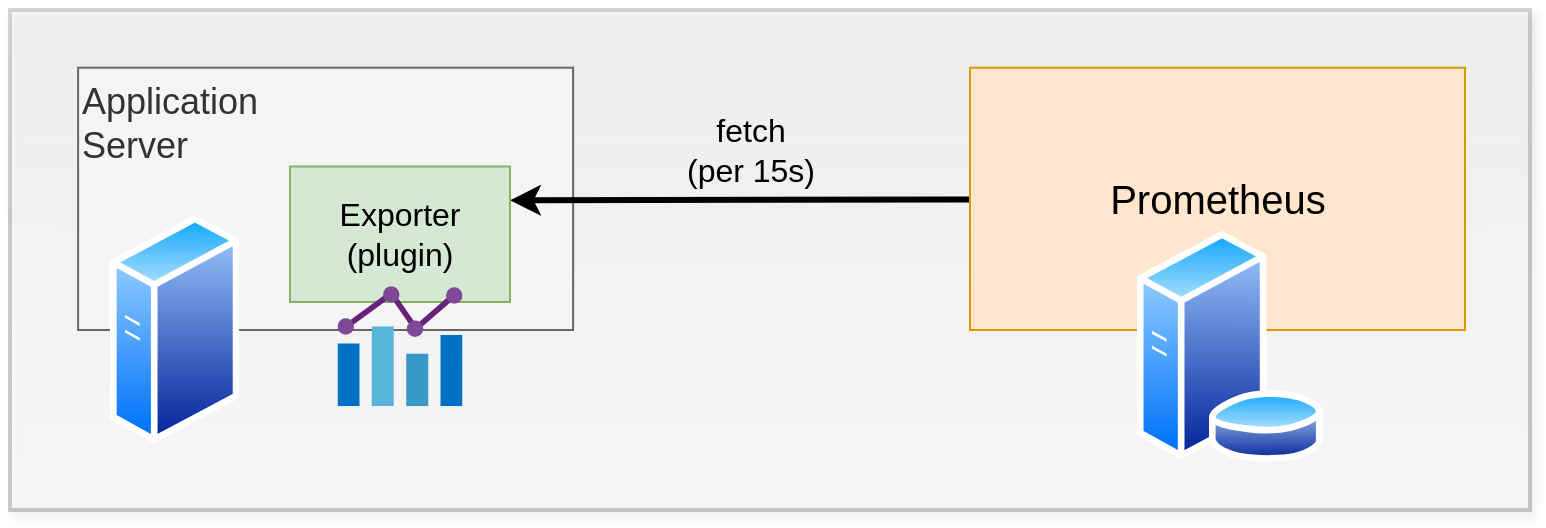 <mxfile>
    <diagram name="Copy of Page-1" id="mwaX2zOFjCRacjOZOYBr">
        <mxGraphModel dx="998" dy="611" grid="1" gridSize="10" guides="1" tooltips="1" connect="1" arrows="1" fold="1" page="1" pageScale="1" pageWidth="1169" pageHeight="827" math="0" shadow="0">
            <root>
                <mxCell id="nsaD9eV0_a_8KLRZJbn1-0"/>
                <mxCell id="nsaD9eV0_a_8KLRZJbn1-1" parent="nsaD9eV0_a_8KLRZJbn1-0"/>
                <mxCell id="nsaD9eV0_a_8KLRZJbn1-2" value="" style="rounded=0;whiteSpace=wrap;html=1;fontSize=16;labelBackgroundColor=none;strokeColor=default;fillColor=default;fillStyle=auto;gradientColor=#E6E6E6;gradientDirection=north;glass=1;opacity=20;strokeWidth=2;shadow=1;container=0;" vertex="1" parent="nsaD9eV0_a_8KLRZJbn1-1">
                    <mxGeometry x="80" y="60" width="760" height="250" as="geometry"/>
                </mxCell>
                <mxCell id="nsaD9eV0_a_8KLRZJbn1-3" value="Application&lt;br style=&quot;font-size: 18px;&quot;&gt;Server" style="rounded=0;whiteSpace=wrap;html=1;fillColor=#f5f5f5;strokeColor=#666666;fontColor=#333333;fontStyle=0;fontSize=18;container=0;align=left;verticalAlign=top;" vertex="1" parent="nsaD9eV0_a_8KLRZJbn1-1">
                    <mxGeometry x="114.06" y="88.85" width="247.5" height="131.15" as="geometry"/>
                </mxCell>
                <mxCell id="rantcPpMUGWQ62E9V9nU-1" style="edgeStyle=none;html=1;entryX=1;entryY=0.25;entryDx=0;entryDy=0;fontSize=16;strokeWidth=3;" edge="1" parent="nsaD9eV0_a_8KLRZJbn1-1" source="nsaD9eV0_a_8KLRZJbn1-4" target="rantcPpMUGWQ62E9V9nU-0">
                    <mxGeometry relative="1" as="geometry"/>
                </mxCell>
                <mxCell id="rantcPpMUGWQ62E9V9nU-2" value="fetch&lt;br&gt;(per 15s)" style="edgeLabel;html=1;align=center;verticalAlign=middle;resizable=0;points=[];fontSize=16;labelBackgroundColor=none;" vertex="1" connectable="0" parent="rantcPpMUGWQ62E9V9nU-1">
                    <mxGeometry x="0.306" y="-4" relative="1" as="geometry">
                        <mxPoint x="40" y="-21" as="offset"/>
                    </mxGeometry>
                </mxCell>
                <mxCell id="nsaD9eV0_a_8KLRZJbn1-4" value="Prometheus" style="rounded=0;whiteSpace=wrap;html=1;fillColor=#ffe6cc;strokeColor=#d79b00;fontStyle=0;fontSize=20;container=0;" vertex="1" parent="nsaD9eV0_a_8KLRZJbn1-1">
                    <mxGeometry x="560" y="88.85" width="247.5" height="131.15" as="geometry"/>
                </mxCell>
                <mxCell id="nsaD9eV0_a_8KLRZJbn1-7" value="" style="aspect=fixed;perimeter=ellipsePerimeter;html=1;align=center;shadow=0;dashed=0;spacingTop=3;image;image=img/lib/active_directory/generic_server.svg;container=0;" vertex="1" parent="nsaD9eV0_a_8KLRZJbn1-1">
                    <mxGeometry x="130.004" y="161.855" width="64.68" height="115.499" as="geometry"/>
                </mxCell>
                <mxCell id="nsaD9eV0_a_8KLRZJbn1-8" value="" style="aspect=fixed;perimeter=ellipsePerimeter;html=1;align=center;shadow=0;dashed=0;spacingTop=3;image;image=img/lib/active_directory/database_server.svg;container=0;" vertex="1" parent="nsaD9eV0_a_8KLRZJbn1-1">
                    <mxGeometry x="642.501" y="170.405" width="94.709" height="115.499" as="geometry"/>
                </mxCell>
                <mxCell id="rantcPpMUGWQ62E9V9nU-0" value="Exporter&lt;br&gt;(plugin)" style="rounded=0;whiteSpace=wrap;html=1;fillColor=#d5e8d4;strokeColor=#82b366;fontStyle=0;fontSize=16;container=0;" vertex="1" parent="nsaD9eV0_a_8KLRZJbn1-1">
                    <mxGeometry x="220" y="138.25" width="110" height="67.75" as="geometry"/>
                </mxCell>
                <mxCell id="nsaD9eV0_a_8KLRZJbn1-9" value="" style="sketch=0;aspect=fixed;html=1;points=[];align=center;image;fontSize=12;image=img/lib/mscae/Chart.svg;container=0;" vertex="1" parent="nsaD9eV0_a_8KLRZJbn1-1">
                    <mxGeometry x="243.75" y="198.15" width="62.5" height="60" as="geometry"/>
                </mxCell>
            </root>
        </mxGraphModel>
    </diagram>
    <diagram id="eubl8puwx5Z62jp2QMIk" name="Page-1">
        <mxGraphModel dx="1409" dy="862" grid="1" gridSize="10" guides="1" tooltips="1" connect="1" arrows="1" fold="1" page="1" pageScale="1" pageWidth="1169" pageHeight="827" math="0" shadow="0">
            <root>
                <mxCell id="0"/>
                <mxCell id="1" parent="0"/>
                <mxCell id="13" value="" style="rounded=0;whiteSpace=wrap;html=1;fontSize=16;labelBackgroundColor=none;strokeColor=default;fillColor=default;fillStyle=auto;gradientColor=#E6E6E6;gradientDirection=north;glass=1;opacity=20;strokeWidth=2;shadow=1;container=0;" vertex="1" parent="1">
                    <mxGeometry x="80" y="50" width="842.56" height="290" as="geometry"/>
                </mxCell>
                <mxCell id="2" value="Application&lt;br style=&quot;font-size: 16px;&quot;&gt;Server" style="rounded=0;whiteSpace=wrap;html=1;fillColor=#f5f5f5;strokeColor=#666666;fontColor=#333333;fontStyle=0;fontSize=16;container=0;" vertex="1" parent="1">
                    <mxGeometry x="114.064" y="88.855" width="247.499" height="132" as="geometry"/>
                </mxCell>
                <mxCell id="3" value="InfluxDB&lt;br style=&quot;font-size: 16px;&quot;&gt;(time-series DB)" style="rounded=0;whiteSpace=wrap;html=1;fillColor=#fff2cc;strokeColor=#d6b656;fontStyle=0;fontSize=16;container=0;" vertex="1" parent="1">
                    <mxGeometry x="625.562" y="88.855" width="247.499" height="132" as="geometry"/>
                </mxCell>
                <mxCell id="9" style="edgeStyle=none;html=1;entryX=0;entryY=0.5;entryDx=0;entryDy=0;" edge="1" parent="1" source="2" target="3">
                    <mxGeometry relative="1" as="geometry"/>
                </mxCell>
                <mxCell id="11" value="metrics data" style="edgeLabel;html=1;align=center;verticalAlign=middle;resizable=0;points=[];fontSize=16;labelBackgroundColor=none;container=0;" vertex="1" connectable="0" parent="9">
                    <mxGeometry x="0.146" y="-1" relative="1" as="geometry">
                        <mxPoint x="-22" y="-21" as="offset"/>
                    </mxGeometry>
                </mxCell>
                <mxCell id="6" value="" style="aspect=fixed;perimeter=ellipsePerimeter;html=1;align=center;shadow=0;dashed=0;spacingTop=3;image;image=img/lib/active_directory/generic_server.svg;container=0;" vertex="1" parent="1">
                    <mxGeometry x="205.474" y="187.855" width="64.68" height="115.499" as="geometry"/>
                </mxCell>
                <mxCell id="8" value="" style="aspect=fixed;perimeter=ellipsePerimeter;html=1;align=center;shadow=0;dashed=0;spacingTop=3;image;image=img/lib/active_directory/database_server.svg;container=0;" vertex="1" parent="1">
                    <mxGeometry x="708.061" y="187.855" width="94.709" height="115.499" as="geometry"/>
                </mxCell>
                <mxCell id="12" value="" style="sketch=0;aspect=fixed;html=1;points=[];align=center;image;fontSize=12;image=img/lib/mscae/Chart.svg;container=0;" vertex="1" parent="1">
                    <mxGeometry x="444.063" y="171.355" width="82.5" height="79.2" as="geometry"/>
                </mxCell>
            </root>
        </mxGraphModel>
    </diagram>
</mxfile>